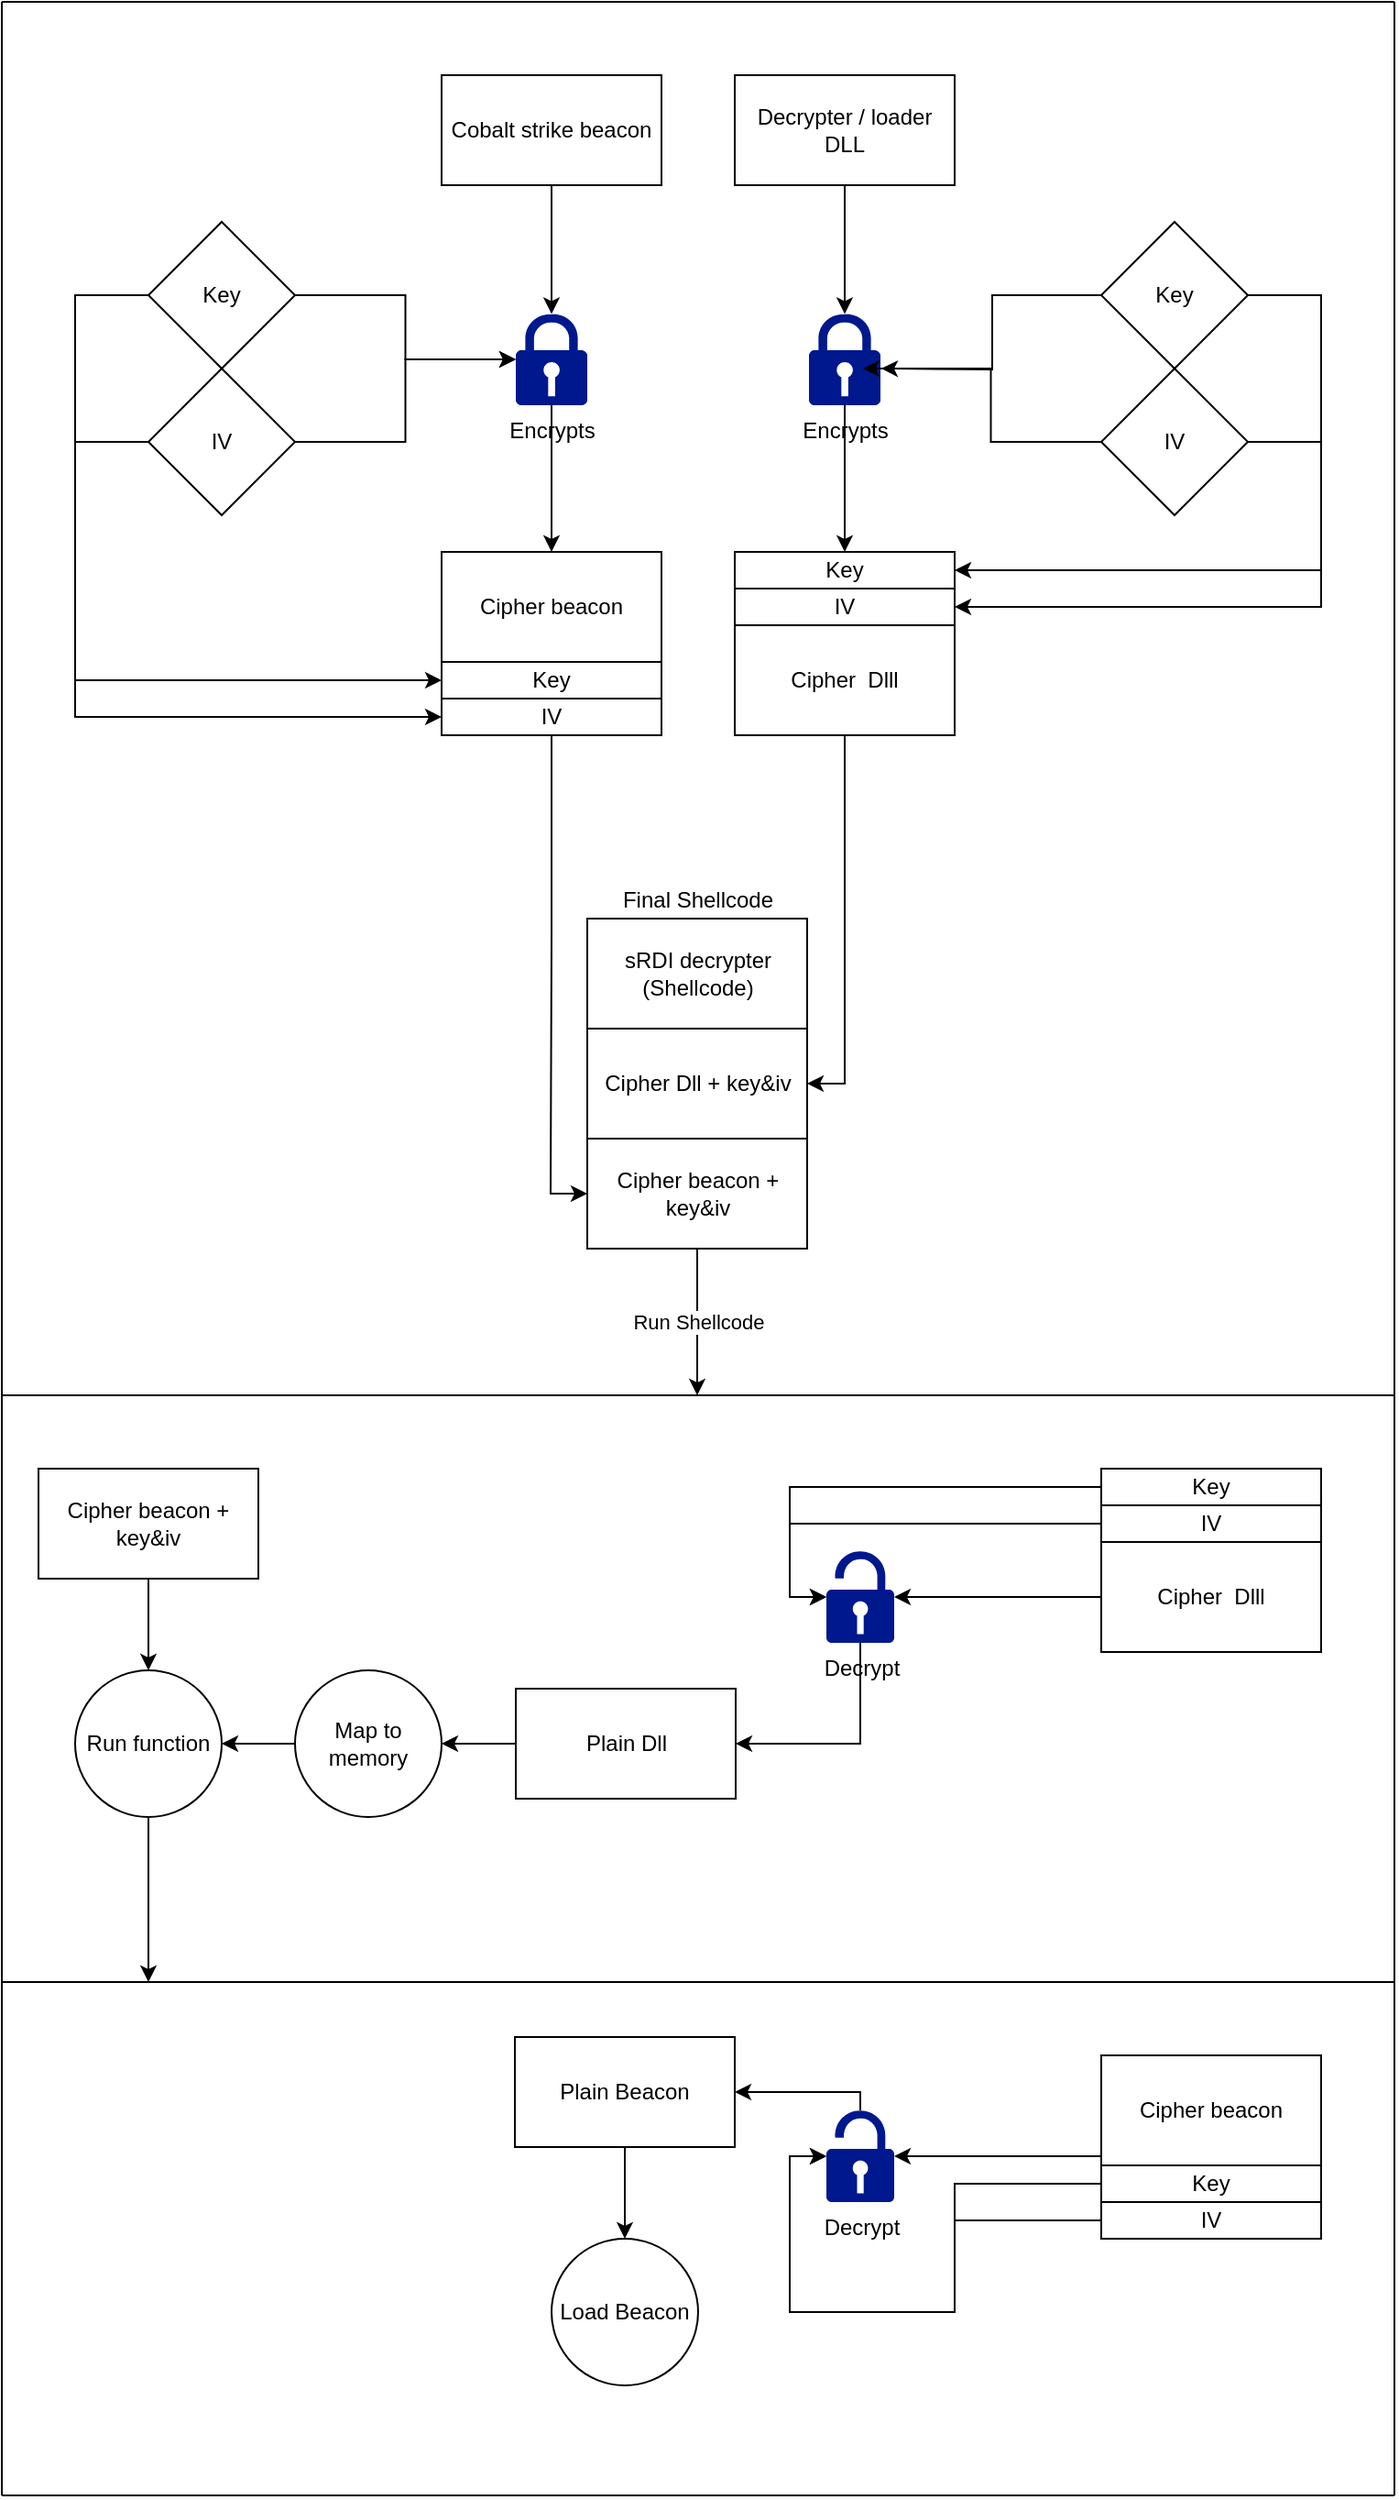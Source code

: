 <mxfile version="14.5.8" type="device"><diagram id="n4ZolTjFBpUGZ8a5_sVE" name="Page-1"><mxGraphModel dx="2272" dy="705" grid="1" gridSize="10" guides="1" tooltips="1" connect="1" arrows="1" fold="1" page="1" pageScale="1" pageWidth="850" pageHeight="1100" math="0" shadow="0"><root><mxCell id="0"/><mxCell id="1" parent="0"/><mxCell id="W3yP3vcQ9es0xrxUDepn-11" style="edgeStyle=orthogonalEdgeStyle;rounded=0;orthogonalLoop=1;jettySize=auto;html=1;entryX=0.5;entryY=0.005;entryDx=0;entryDy=0;entryPerimeter=0;" edge="1" parent="1" source="W3yP3vcQ9es0xrxUDepn-1" target="W3yP3vcQ9es0xrxUDepn-8"><mxGeometry relative="1" as="geometry"/></mxCell><mxCell id="W3yP3vcQ9es0xrxUDepn-1" value="Cobalt strike beacon" style="rounded=0;whiteSpace=wrap;html=1;" vertex="1" parent="1"><mxGeometry x="120" y="80" width="120" height="60" as="geometry"/></mxCell><mxCell id="W3yP3vcQ9es0xrxUDepn-9" style="edgeStyle=orthogonalEdgeStyle;rounded=0;orthogonalLoop=1;jettySize=auto;html=1;entryX=0;entryY=0.5;entryDx=0;entryDy=0;entryPerimeter=0;" edge="1" parent="1" source="W3yP3vcQ9es0xrxUDepn-2" target="W3yP3vcQ9es0xrxUDepn-8"><mxGeometry relative="1" as="geometry"/></mxCell><mxCell id="W3yP3vcQ9es0xrxUDepn-20" style="edgeStyle=orthogonalEdgeStyle;rounded=0;orthogonalLoop=1;jettySize=auto;html=1;entryX=0;entryY=0.5;entryDx=0;entryDy=0;" edge="1" parent="1" source="W3yP3vcQ9es0xrxUDepn-2" target="W3yP3vcQ9es0xrxUDepn-15"><mxGeometry relative="1" as="geometry"><Array as="points"><mxPoint x="-80" y="200"/><mxPoint x="-80" y="410"/></Array></mxGeometry></mxCell><mxCell id="W3yP3vcQ9es0xrxUDepn-2" value="Key" style="rhombus;whiteSpace=wrap;html=1;" vertex="1" parent="1"><mxGeometry x="-40" y="160" width="80" height="80" as="geometry"/></mxCell><mxCell id="W3yP3vcQ9es0xrxUDepn-10" style="edgeStyle=orthogonalEdgeStyle;rounded=0;orthogonalLoop=1;jettySize=auto;html=1;entryX=0;entryY=0.5;entryDx=0;entryDy=0;entryPerimeter=0;" edge="1" parent="1" source="W3yP3vcQ9es0xrxUDepn-3" target="W3yP3vcQ9es0xrxUDepn-8"><mxGeometry relative="1" as="geometry"/></mxCell><mxCell id="W3yP3vcQ9es0xrxUDepn-19" style="edgeStyle=orthogonalEdgeStyle;rounded=0;orthogonalLoop=1;jettySize=auto;html=1;entryX=0;entryY=0.5;entryDx=0;entryDy=0;" edge="1" parent="1" source="W3yP3vcQ9es0xrxUDepn-3" target="W3yP3vcQ9es0xrxUDepn-16"><mxGeometry relative="1" as="geometry"><Array as="points"><mxPoint x="-80" y="280"/><mxPoint x="-80" y="430"/></Array></mxGeometry></mxCell><mxCell id="W3yP3vcQ9es0xrxUDepn-3" value="IV" style="rhombus;whiteSpace=wrap;html=1;" vertex="1" parent="1"><mxGeometry x="-40" y="240" width="80" height="80" as="geometry"/></mxCell><mxCell id="W3yP3vcQ9es0xrxUDepn-14" style="edgeStyle=orthogonalEdgeStyle;rounded=0;orthogonalLoop=1;jettySize=auto;html=1;" edge="1" parent="1" source="W3yP3vcQ9es0xrxUDepn-8" target="W3yP3vcQ9es0xrxUDepn-13"><mxGeometry relative="1" as="geometry"/></mxCell><mxCell id="W3yP3vcQ9es0xrxUDepn-8" value="Encrypts" style="aspect=fixed;pointerEvents=1;shadow=0;dashed=0;html=1;strokeColor=none;labelPosition=center;verticalLabelPosition=bottom;verticalAlign=top;align=center;fillColor=#00188D;shape=mxgraph.mscae.enterprise.lock" vertex="1" parent="1"><mxGeometry x="160.5" y="210" width="39" height="50" as="geometry"/></mxCell><mxCell id="W3yP3vcQ9es0xrxUDepn-13" value="Cipher beacon" style="rounded=0;whiteSpace=wrap;html=1;" vertex="1" parent="1"><mxGeometry x="120" y="340" width="120" height="60" as="geometry"/></mxCell><mxCell id="W3yP3vcQ9es0xrxUDepn-15" value="Key" style="rounded=0;whiteSpace=wrap;html=1;" vertex="1" parent="1"><mxGeometry x="120" y="400" width="120" height="20" as="geometry"/></mxCell><mxCell id="W3yP3vcQ9es0xrxUDepn-45" style="edgeStyle=orthogonalEdgeStyle;rounded=0;orthogonalLoop=1;jettySize=auto;html=1;entryX=0;entryY=0.5;entryDx=0;entryDy=0;" edge="1" parent="1" source="W3yP3vcQ9es0xrxUDepn-16" target="W3yP3vcQ9es0xrxUDepn-43"><mxGeometry relative="1" as="geometry"/></mxCell><mxCell id="W3yP3vcQ9es0xrxUDepn-16" value="IV" style="rounded=0;whiteSpace=wrap;html=1;" vertex="1" parent="1"><mxGeometry x="120" y="420" width="120" height="20" as="geometry"/></mxCell><mxCell id="W3yP3vcQ9es0xrxUDepn-25" style="edgeStyle=orthogonalEdgeStyle;rounded=0;orthogonalLoop=1;jettySize=auto;html=1;entryX=0.5;entryY=0.005;entryDx=0;entryDy=0;entryPerimeter=0;" edge="1" parent="1" source="W3yP3vcQ9es0xrxUDepn-21" target="W3yP3vcQ9es0xrxUDepn-24"><mxGeometry relative="1" as="geometry"/></mxCell><mxCell id="W3yP3vcQ9es0xrxUDepn-21" value="Decrypter / loader DLL" style="rounded=0;whiteSpace=wrap;html=1;" vertex="1" parent="1"><mxGeometry x="280" y="80" width="120" height="60" as="geometry"/></mxCell><mxCell id="W3yP3vcQ9es0xrxUDepn-22" value="sRDI decrypter (Shellcode)" style="rounded=0;whiteSpace=wrap;html=1;" vertex="1" parent="1"><mxGeometry x="199.5" y="540" width="120" height="60" as="geometry"/></mxCell><mxCell id="W3yP3vcQ9es0xrxUDepn-41" style="edgeStyle=orthogonalEdgeStyle;rounded=0;orthogonalLoop=1;jettySize=auto;html=1;entryX=0.5;entryY=0;entryDx=0;entryDy=0;" edge="1" parent="1" source="W3yP3vcQ9es0xrxUDepn-24" target="W3yP3vcQ9es0xrxUDepn-26"><mxGeometry relative="1" as="geometry"/></mxCell><mxCell id="W3yP3vcQ9es0xrxUDepn-24" value="Encrypts" style="aspect=fixed;pointerEvents=1;shadow=0;dashed=0;html=1;strokeColor=none;labelPosition=center;verticalLabelPosition=bottom;verticalAlign=top;align=center;fillColor=#00188D;shape=mxgraph.mscae.enterprise.lock" vertex="1" parent="1"><mxGeometry x="320.5" y="210" width="39" height="50" as="geometry"/></mxCell><mxCell id="W3yP3vcQ9es0xrxUDepn-26" value="Key" style="rounded=0;whiteSpace=wrap;html=1;" vertex="1" parent="1"><mxGeometry x="280" y="340" width="120" height="20" as="geometry"/></mxCell><mxCell id="W3yP3vcQ9es0xrxUDepn-27" value="IV" style="rounded=0;whiteSpace=wrap;html=1;" vertex="1" parent="1"><mxGeometry x="280" y="360" width="120" height="20" as="geometry"/></mxCell><mxCell id="W3yP3vcQ9es0xrxUDepn-46" style="edgeStyle=orthogonalEdgeStyle;rounded=0;orthogonalLoop=1;jettySize=auto;html=1;entryX=1;entryY=0.5;entryDx=0;entryDy=0;" edge="1" parent="1" source="W3yP3vcQ9es0xrxUDepn-28" target="W3yP3vcQ9es0xrxUDepn-42"><mxGeometry relative="1" as="geometry"/></mxCell><mxCell id="W3yP3vcQ9es0xrxUDepn-28" value="Cipher&amp;nbsp; Dlll" style="rounded=0;whiteSpace=wrap;html=1;" vertex="1" parent="1"><mxGeometry x="280" y="380" width="120" height="60" as="geometry"/></mxCell><mxCell id="W3yP3vcQ9es0xrxUDepn-38" style="edgeStyle=orthogonalEdgeStyle;rounded=0;orthogonalLoop=1;jettySize=auto;html=1;entryX=1;entryY=0.5;entryDx=0;entryDy=0;" edge="1" parent="1" source="W3yP3vcQ9es0xrxUDepn-29" target="W3yP3vcQ9es0xrxUDepn-26"><mxGeometry relative="1" as="geometry"><Array as="points"><mxPoint x="600" y="200"/><mxPoint x="600" y="350"/></Array></mxGeometry></mxCell><mxCell id="W3yP3vcQ9es0xrxUDepn-40" style="edgeStyle=orthogonalEdgeStyle;rounded=0;orthogonalLoop=1;jettySize=auto;html=1;" edge="1" parent="1" source="W3yP3vcQ9es0xrxUDepn-29"><mxGeometry relative="1" as="geometry"><mxPoint x="360" y="240" as="targetPoint"/></mxGeometry></mxCell><mxCell id="W3yP3vcQ9es0xrxUDepn-29" value="Key" style="rhombus;whiteSpace=wrap;html=1;" vertex="1" parent="1"><mxGeometry x="480" y="160" width="80" height="80" as="geometry"/></mxCell><mxCell id="W3yP3vcQ9es0xrxUDepn-36" style="edgeStyle=orthogonalEdgeStyle;rounded=0;orthogonalLoop=1;jettySize=auto;html=1;entryX=1;entryY=0.5;entryDx=0;entryDy=0;" edge="1" parent="1" source="W3yP3vcQ9es0xrxUDepn-30" target="W3yP3vcQ9es0xrxUDepn-27"><mxGeometry relative="1" as="geometry"><Array as="points"><mxPoint x="600" y="280"/><mxPoint x="600" y="370"/></Array></mxGeometry></mxCell><mxCell id="W3yP3vcQ9es0xrxUDepn-39" style="edgeStyle=orthogonalEdgeStyle;rounded=0;orthogonalLoop=1;jettySize=auto;html=1;entryX=0.756;entryY=0.6;entryDx=0;entryDy=0;entryPerimeter=0;" edge="1" parent="1" source="W3yP3vcQ9es0xrxUDepn-30" target="W3yP3vcQ9es0xrxUDepn-24"><mxGeometry relative="1" as="geometry"/></mxCell><mxCell id="W3yP3vcQ9es0xrxUDepn-30" value="IV" style="rhombus;whiteSpace=wrap;html=1;" vertex="1" parent="1"><mxGeometry x="480" y="240" width="80" height="80" as="geometry"/></mxCell><mxCell id="W3yP3vcQ9es0xrxUDepn-42" value="Cipher Dll + key&amp;amp;iv" style="rounded=0;whiteSpace=wrap;html=1;" vertex="1" parent="1"><mxGeometry x="199.5" y="600" width="120" height="60" as="geometry"/></mxCell><mxCell id="W3yP3vcQ9es0xrxUDepn-99" value="Run Shellcode" style="edgeStyle=orthogonalEdgeStyle;rounded=0;orthogonalLoop=1;jettySize=auto;html=1;" edge="1" parent="1" source="W3yP3vcQ9es0xrxUDepn-43"><mxGeometry relative="1" as="geometry"><mxPoint x="259.5" y="800" as="targetPoint"/></mxGeometry></mxCell><mxCell id="W3yP3vcQ9es0xrxUDepn-43" value="Cipher beacon + key&amp;amp;iv" style="rounded=0;whiteSpace=wrap;html=1;" vertex="1" parent="1"><mxGeometry x="199.5" y="660" width="120" height="60" as="geometry"/></mxCell><mxCell id="W3yP3vcQ9es0xrxUDepn-47" value="Final Shellcode" style="text;html=1;strokeColor=none;fillColor=none;align=center;verticalAlign=middle;whiteSpace=wrap;rounded=0;" vertex="1" parent="1"><mxGeometry x="204.5" y="520" width="110" height="20" as="geometry"/></mxCell><mxCell id="W3yP3vcQ9es0xrxUDepn-49" value="" style="endArrow=none;html=1;" edge="1" parent="1"><mxGeometry width="50" height="50" relative="1" as="geometry"><mxPoint x="-120" y="40" as="sourcePoint"/><mxPoint x="640" y="40" as="targetPoint"/></mxGeometry></mxCell><mxCell id="W3yP3vcQ9es0xrxUDepn-50" value="" style="endArrow=none;html=1;" edge="1" parent="1"><mxGeometry width="50" height="50" relative="1" as="geometry"><mxPoint x="-120" y="800" as="sourcePoint"/><mxPoint x="-120" y="40" as="targetPoint"/></mxGeometry></mxCell><mxCell id="W3yP3vcQ9es0xrxUDepn-52" value="" style="endArrow=none;html=1;" edge="1" parent="1"><mxGeometry width="50" height="50" relative="1" as="geometry"><mxPoint x="640" y="800" as="sourcePoint"/><mxPoint x="640" y="40" as="targetPoint"/></mxGeometry></mxCell><mxCell id="W3yP3vcQ9es0xrxUDepn-54" value="" style="endArrow=none;html=1;" edge="1" parent="1"><mxGeometry width="50" height="50" relative="1" as="geometry"><mxPoint x="-120" y="800" as="sourcePoint"/><mxPoint x="640" y="800" as="targetPoint"/></mxGeometry></mxCell><mxCell id="W3yP3vcQ9es0xrxUDepn-62" style="edgeStyle=orthogonalEdgeStyle;rounded=0;orthogonalLoop=1;jettySize=auto;html=1;entryX=0;entryY=0.5;entryDx=0;entryDy=0;entryPerimeter=0;" edge="1" parent="1" source="W3yP3vcQ9es0xrxUDepn-55" target="W3yP3vcQ9es0xrxUDepn-58"><mxGeometry relative="1" as="geometry"/></mxCell><mxCell id="W3yP3vcQ9es0xrxUDepn-55" value="Key" style="rounded=0;whiteSpace=wrap;html=1;" vertex="1" parent="1"><mxGeometry x="480" y="840" width="120" height="20" as="geometry"/></mxCell><mxCell id="W3yP3vcQ9es0xrxUDepn-61" style="edgeStyle=orthogonalEdgeStyle;rounded=0;orthogonalLoop=1;jettySize=auto;html=1;entryX=0;entryY=0.5;entryDx=0;entryDy=0;entryPerimeter=0;" edge="1" parent="1" source="W3yP3vcQ9es0xrxUDepn-56" target="W3yP3vcQ9es0xrxUDepn-58"><mxGeometry relative="1" as="geometry"><Array as="points"><mxPoint x="310" y="870"/><mxPoint x="310" y="910"/></Array></mxGeometry></mxCell><mxCell id="W3yP3vcQ9es0xrxUDepn-56" value="IV" style="rounded=0;whiteSpace=wrap;html=1;" vertex="1" parent="1"><mxGeometry x="480" y="860" width="120" height="20" as="geometry"/></mxCell><mxCell id="W3yP3vcQ9es0xrxUDepn-59" style="edgeStyle=orthogonalEdgeStyle;rounded=0;orthogonalLoop=1;jettySize=auto;html=1;" edge="1" parent="1" source="W3yP3vcQ9es0xrxUDepn-57" target="W3yP3vcQ9es0xrxUDepn-58"><mxGeometry relative="1" as="geometry"/></mxCell><mxCell id="W3yP3vcQ9es0xrxUDepn-57" value="Cipher&amp;nbsp; Dlll" style="rounded=0;whiteSpace=wrap;html=1;" vertex="1" parent="1"><mxGeometry x="480" y="880" width="120" height="60" as="geometry"/></mxCell><mxCell id="W3yP3vcQ9es0xrxUDepn-64" style="edgeStyle=orthogonalEdgeStyle;rounded=0;orthogonalLoop=1;jettySize=auto;html=1;entryX=1;entryY=0.5;entryDx=0;entryDy=0;" edge="1" parent="1" source="W3yP3vcQ9es0xrxUDepn-58" target="W3yP3vcQ9es0xrxUDepn-63"><mxGeometry relative="1" as="geometry"><Array as="points"><mxPoint x="349" y="990"/></Array></mxGeometry></mxCell><mxCell id="W3yP3vcQ9es0xrxUDepn-58" value="Decrypt" style="aspect=fixed;pointerEvents=1;shadow=0;dashed=0;html=1;strokeColor=none;labelPosition=center;verticalLabelPosition=bottom;verticalAlign=top;align=center;fillColor=#00188D;shape=mxgraph.mscae.enterprise.lock_unlocked" vertex="1" parent="1"><mxGeometry x="330" y="885" width="37" height="50" as="geometry"/></mxCell><mxCell id="W3yP3vcQ9es0xrxUDepn-69" style="edgeStyle=orthogonalEdgeStyle;rounded=0;orthogonalLoop=1;jettySize=auto;html=1;" edge="1" parent="1" source="W3yP3vcQ9es0xrxUDepn-63" target="W3yP3vcQ9es0xrxUDepn-68"><mxGeometry relative="1" as="geometry"/></mxCell><mxCell id="W3yP3vcQ9es0xrxUDepn-63" value="Plain Dll" style="rounded=0;whiteSpace=wrap;html=1;" vertex="1" parent="1"><mxGeometry x="160.5" y="960" width="120" height="60" as="geometry"/></mxCell><mxCell id="W3yP3vcQ9es0xrxUDepn-71" style="edgeStyle=orthogonalEdgeStyle;rounded=0;orthogonalLoop=1;jettySize=auto;html=1;entryX=1;entryY=0.5;entryDx=0;entryDy=0;" edge="1" parent="1" source="W3yP3vcQ9es0xrxUDepn-68" target="W3yP3vcQ9es0xrxUDepn-70"><mxGeometry relative="1" as="geometry"/></mxCell><mxCell id="W3yP3vcQ9es0xrxUDepn-68" value="Map to memory" style="ellipse;whiteSpace=wrap;html=1;aspect=fixed;" vertex="1" parent="1"><mxGeometry x="40" y="950" width="80" height="80" as="geometry"/></mxCell><mxCell id="W3yP3vcQ9es0xrxUDepn-97" style="edgeStyle=orthogonalEdgeStyle;rounded=0;orthogonalLoop=1;jettySize=auto;html=1;" edge="1" parent="1" source="W3yP3vcQ9es0xrxUDepn-70"><mxGeometry relative="1" as="geometry"><mxPoint x="-40" y="1120" as="targetPoint"/></mxGeometry></mxCell><mxCell id="W3yP3vcQ9es0xrxUDepn-70" value="Run function" style="ellipse;whiteSpace=wrap;html=1;aspect=fixed;" vertex="1" parent="1"><mxGeometry x="-80" y="950" width="80" height="80" as="geometry"/></mxCell><mxCell id="W3yP3vcQ9es0xrxUDepn-73" style="edgeStyle=orthogonalEdgeStyle;rounded=0;orthogonalLoop=1;jettySize=auto;html=1;entryX=0.5;entryY=0;entryDx=0;entryDy=0;" edge="1" parent="1" source="W3yP3vcQ9es0xrxUDepn-72" target="W3yP3vcQ9es0xrxUDepn-70"><mxGeometry relative="1" as="geometry"/></mxCell><mxCell id="W3yP3vcQ9es0xrxUDepn-72" value="Cipher beacon + key&amp;amp;iv" style="rounded=0;whiteSpace=wrap;html=1;" vertex="1" parent="1"><mxGeometry x="-100" y="840" width="120" height="60" as="geometry"/></mxCell><mxCell id="W3yP3vcQ9es0xrxUDepn-74" value="" style="endArrow=none;html=1;" edge="1" parent="1"><mxGeometry width="50" height="50" relative="1" as="geometry"><mxPoint x="-120" y="800" as="sourcePoint"/><mxPoint x="-120" y="1120" as="targetPoint"/></mxGeometry></mxCell><mxCell id="W3yP3vcQ9es0xrxUDepn-76" value="" style="endArrow=none;html=1;" edge="1" parent="1"><mxGeometry width="50" height="50" relative="1" as="geometry"><mxPoint x="640" y="1120" as="sourcePoint"/><mxPoint x="640" y="800" as="targetPoint"/></mxGeometry></mxCell><mxCell id="W3yP3vcQ9es0xrxUDepn-77" value="" style="endArrow=none;html=1;" edge="1" parent="1"><mxGeometry width="50" height="50" relative="1" as="geometry"><mxPoint x="-120" y="1120" as="sourcePoint"/><mxPoint x="640" y="1120" as="targetPoint"/></mxGeometry></mxCell><mxCell id="W3yP3vcQ9es0xrxUDepn-82" style="edgeStyle=orthogonalEdgeStyle;rounded=0;orthogonalLoop=1;jettySize=auto;html=1;" edge="1" parent="1" source="W3yP3vcQ9es0xrxUDepn-78" target="W3yP3vcQ9es0xrxUDepn-81"><mxGeometry relative="1" as="geometry"><Array as="points"><mxPoint x="450" y="1215"/><mxPoint x="450" y="1215"/></Array></mxGeometry></mxCell><mxCell id="W3yP3vcQ9es0xrxUDepn-78" value="Cipher beacon" style="rounded=0;whiteSpace=wrap;html=1;" vertex="1" parent="1"><mxGeometry x="480" y="1160" width="120" height="60" as="geometry"/></mxCell><mxCell id="W3yP3vcQ9es0xrxUDepn-83" style="edgeStyle=orthogonalEdgeStyle;rounded=0;orthogonalLoop=1;jettySize=auto;html=1;entryX=0;entryY=0.5;entryDx=0;entryDy=0;entryPerimeter=0;" edge="1" parent="1" source="W3yP3vcQ9es0xrxUDepn-79" target="W3yP3vcQ9es0xrxUDepn-81"><mxGeometry relative="1" as="geometry"><Array as="points"><mxPoint x="400" y="1230"/><mxPoint x="400" y="1300"/><mxPoint x="310" y="1300"/><mxPoint x="310" y="1215"/></Array></mxGeometry></mxCell><mxCell id="W3yP3vcQ9es0xrxUDepn-79" value="Key" style="rounded=0;whiteSpace=wrap;html=1;" vertex="1" parent="1"><mxGeometry x="480" y="1220" width="120" height="20" as="geometry"/></mxCell><mxCell id="W3yP3vcQ9es0xrxUDepn-84" style="edgeStyle=orthogonalEdgeStyle;rounded=0;orthogonalLoop=1;jettySize=auto;html=1;entryX=0;entryY=0.5;entryDx=0;entryDy=0;entryPerimeter=0;" edge="1" parent="1" source="W3yP3vcQ9es0xrxUDepn-80" target="W3yP3vcQ9es0xrxUDepn-81"><mxGeometry relative="1" as="geometry"><Array as="points"><mxPoint x="400" y="1250"/><mxPoint x="400" y="1300"/><mxPoint x="310" y="1300"/><mxPoint x="310" y="1215"/></Array></mxGeometry></mxCell><mxCell id="W3yP3vcQ9es0xrxUDepn-80" value="IV" style="rounded=0;whiteSpace=wrap;html=1;" vertex="1" parent="1"><mxGeometry x="480" y="1240" width="120" height="20" as="geometry"/></mxCell><mxCell id="W3yP3vcQ9es0xrxUDepn-86" style="edgeStyle=orthogonalEdgeStyle;rounded=0;orthogonalLoop=1;jettySize=auto;html=1;" edge="1" parent="1" source="W3yP3vcQ9es0xrxUDepn-81" target="W3yP3vcQ9es0xrxUDepn-85"><mxGeometry relative="1" as="geometry"><Array as="points"><mxPoint x="349" y="1180"/></Array></mxGeometry></mxCell><mxCell id="W3yP3vcQ9es0xrxUDepn-81" value="Decrypt" style="aspect=fixed;pointerEvents=1;shadow=0;dashed=0;html=1;strokeColor=none;labelPosition=center;verticalLabelPosition=bottom;verticalAlign=top;align=center;fillColor=#00188D;shape=mxgraph.mscae.enterprise.lock_unlocked" vertex="1" parent="1"><mxGeometry x="330" y="1190" width="37" height="50" as="geometry"/></mxCell><mxCell id="W3yP3vcQ9es0xrxUDepn-88" style="edgeStyle=orthogonalEdgeStyle;rounded=0;orthogonalLoop=1;jettySize=auto;html=1;entryX=0.5;entryY=0;entryDx=0;entryDy=0;" edge="1" parent="1" source="W3yP3vcQ9es0xrxUDepn-85" target="W3yP3vcQ9es0xrxUDepn-87"><mxGeometry relative="1" as="geometry"/></mxCell><mxCell id="W3yP3vcQ9es0xrxUDepn-85" value="Plain Beacon" style="rounded=0;whiteSpace=wrap;html=1;" vertex="1" parent="1"><mxGeometry x="160" y="1150" width="120" height="60" as="geometry"/></mxCell><mxCell id="W3yP3vcQ9es0xrxUDepn-87" value="Load Beacon" style="ellipse;whiteSpace=wrap;html=1;aspect=fixed;" vertex="1" parent="1"><mxGeometry x="180" y="1260" width="80" height="80" as="geometry"/></mxCell><mxCell id="W3yP3vcQ9es0xrxUDepn-89" value="" style="endArrow=none;html=1;" edge="1" parent="1"><mxGeometry width="50" height="50" relative="1" as="geometry"><mxPoint x="-120" y="1400" as="sourcePoint"/><mxPoint x="-120" y="1120" as="targetPoint"/></mxGeometry></mxCell><mxCell id="W3yP3vcQ9es0xrxUDepn-90" value="" style="endArrow=none;html=1;" edge="1" parent="1"><mxGeometry width="50" height="50" relative="1" as="geometry"><mxPoint x="-120" y="1400" as="sourcePoint"/><mxPoint x="640" y="1400" as="targetPoint"/></mxGeometry></mxCell><mxCell id="W3yP3vcQ9es0xrxUDepn-91" value="" style="endArrow=none;html=1;" edge="1" parent="1"><mxGeometry width="50" height="50" relative="1" as="geometry"><mxPoint x="640" y="1400" as="sourcePoint"/><mxPoint x="640" y="1120" as="targetPoint"/></mxGeometry></mxCell></root></mxGraphModel></diagram></mxfile>